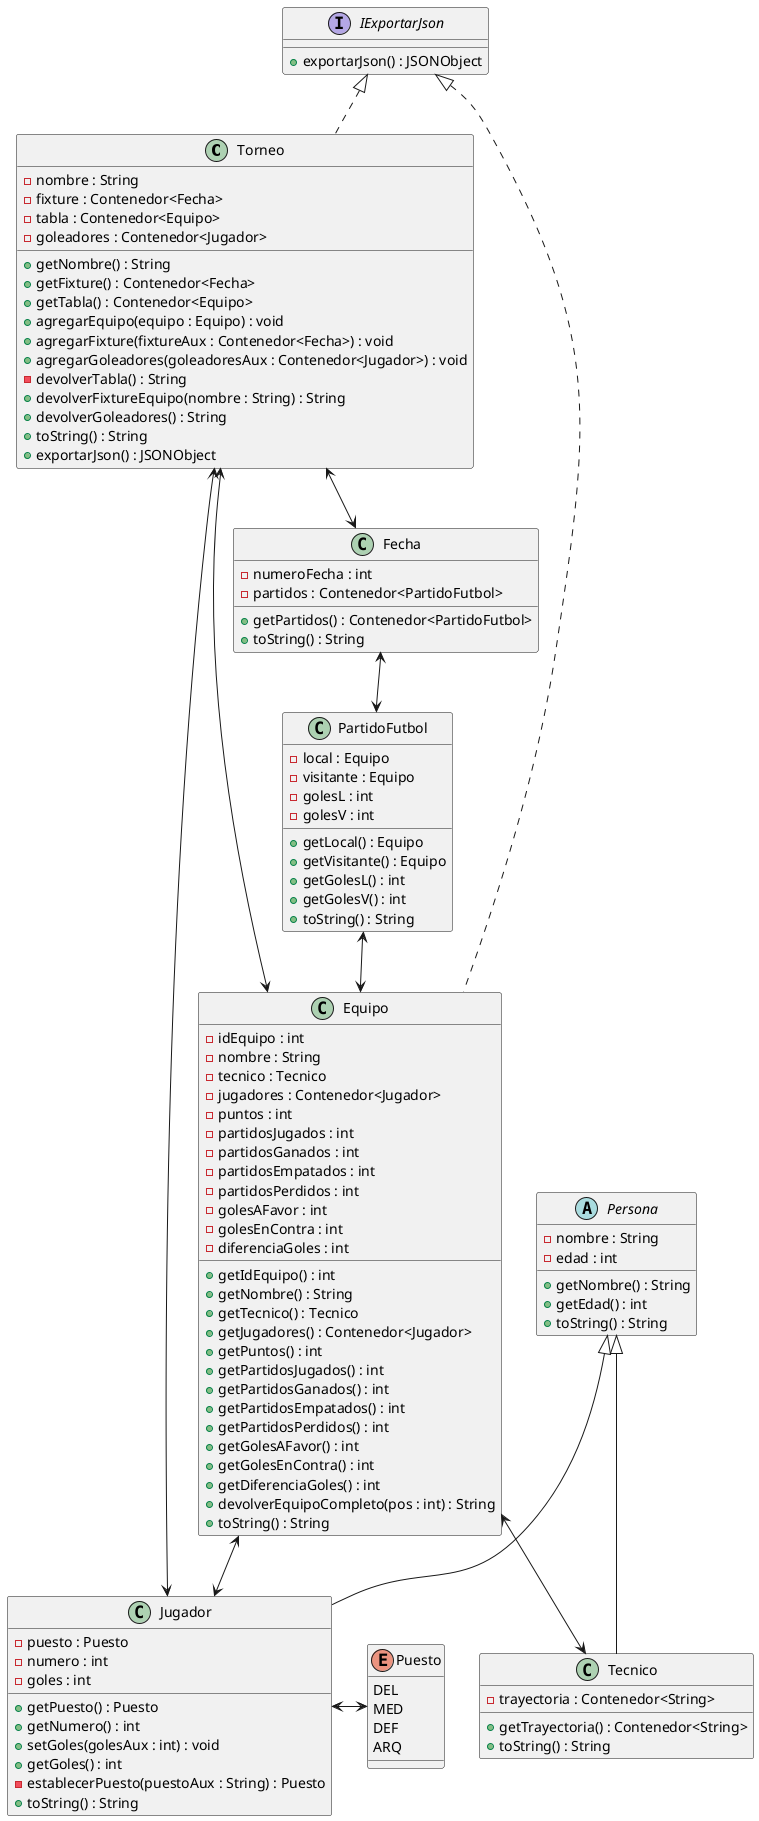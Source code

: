 @startuml
Torneo <--> Fecha
Torneo <----> Equipo
Torneo <-----> Jugador
Fecha <--> PartidoFutbol
PartidoFutbol <--> Equipo
Equipo <--> Jugador
Equipo <--> Tecnico
Jugador <-> Puesto
enum Puesto {
    DEL
    MED
    DEF
    ARQ
}
interface IExportarJson {
    + exportarJson() : JSONObject
}
class Torneo implements IExportarJson {
    - nombre : String
    - fixture : Contenedor<Fecha>
    - tabla : Contenedor<Equipo>
    - goleadores : Contenedor<Jugador>
    + getNombre() : String
    + getFixture() : Contenedor<Fecha>
    + getTabla() : Contenedor<Equipo>
    + agregarEquipo(equipo : Equipo) : void
    + agregarFixture(fixtureAux : Contenedor<Fecha>) : void
    + agregarGoleadores(goleadoresAux : Contenedor<Jugador>) : void
    - devolverTabla() : String
    + devolverFixtureEquipo(nombre : String) : String
    + devolverGoleadores() : String
    + toString() : String
    + exportarJson() : JSONObject
}
class Fecha {
    - numeroFecha : int
    - partidos : Contenedor<PartidoFutbol>
    + getPartidos() : Contenedor<PartidoFutbol>
    + toString() : String
}
class PartidoFutbol {
    - local : Equipo
    - visitante : Equipo
    - golesL : int
    - golesV : int
    + getLocal() : Equipo
    + getVisitante() : Equipo
    + getGolesL() : int
    + getGolesV() : int
    + toString() : String
}
class Equipo implements IExportarJson {
    - idEquipo : int
    - nombre : String
    - tecnico : Tecnico
    - jugadores : Contenedor<Jugador>
    - puntos : int
    - partidosJugados : int
    - partidosGanados : int
    - partidosEmpatados : int
    - partidosPerdidos : int
    - golesAFavor : int
    - golesEnContra : int
    - diferenciaGoles : int
    + getIdEquipo() : int
    + getNombre() : String
    + getTecnico() : Tecnico
    + getJugadores() : Contenedor<Jugador>
    + getPuntos() : int
    + getPartidosJugados() : int
    + getPartidosGanados() : int
    + getPartidosEmpatados() : int
    + getPartidosPerdidos() : int
    + getGolesAFavor() : int
    + getGolesEnContra() : int
    + getDiferenciaGoles() : int
    + devolverEquipoCompleto(pos : int) : String
    + toString() : String
}
abstract class Persona {
    - nombre : String
    - edad : int
    + getNombre() : String
    + getEdad() : int
    + toString() : String
}
class Jugador extends Persona {
    - puesto : Puesto
    - numero : int
    - goles : int
    + getPuesto() : Puesto
    + getNumero() : int
    + setGoles(golesAux : int) : void
    + getGoles() : int
    - establecerPuesto(puestoAux : String) : Puesto
    + toString() : String
}
class Tecnico extends Persona {
    - trayectoria : Contenedor<String>
    + getTrayectoria() : Contenedor<String>
    + toString() : String
}
@enduml